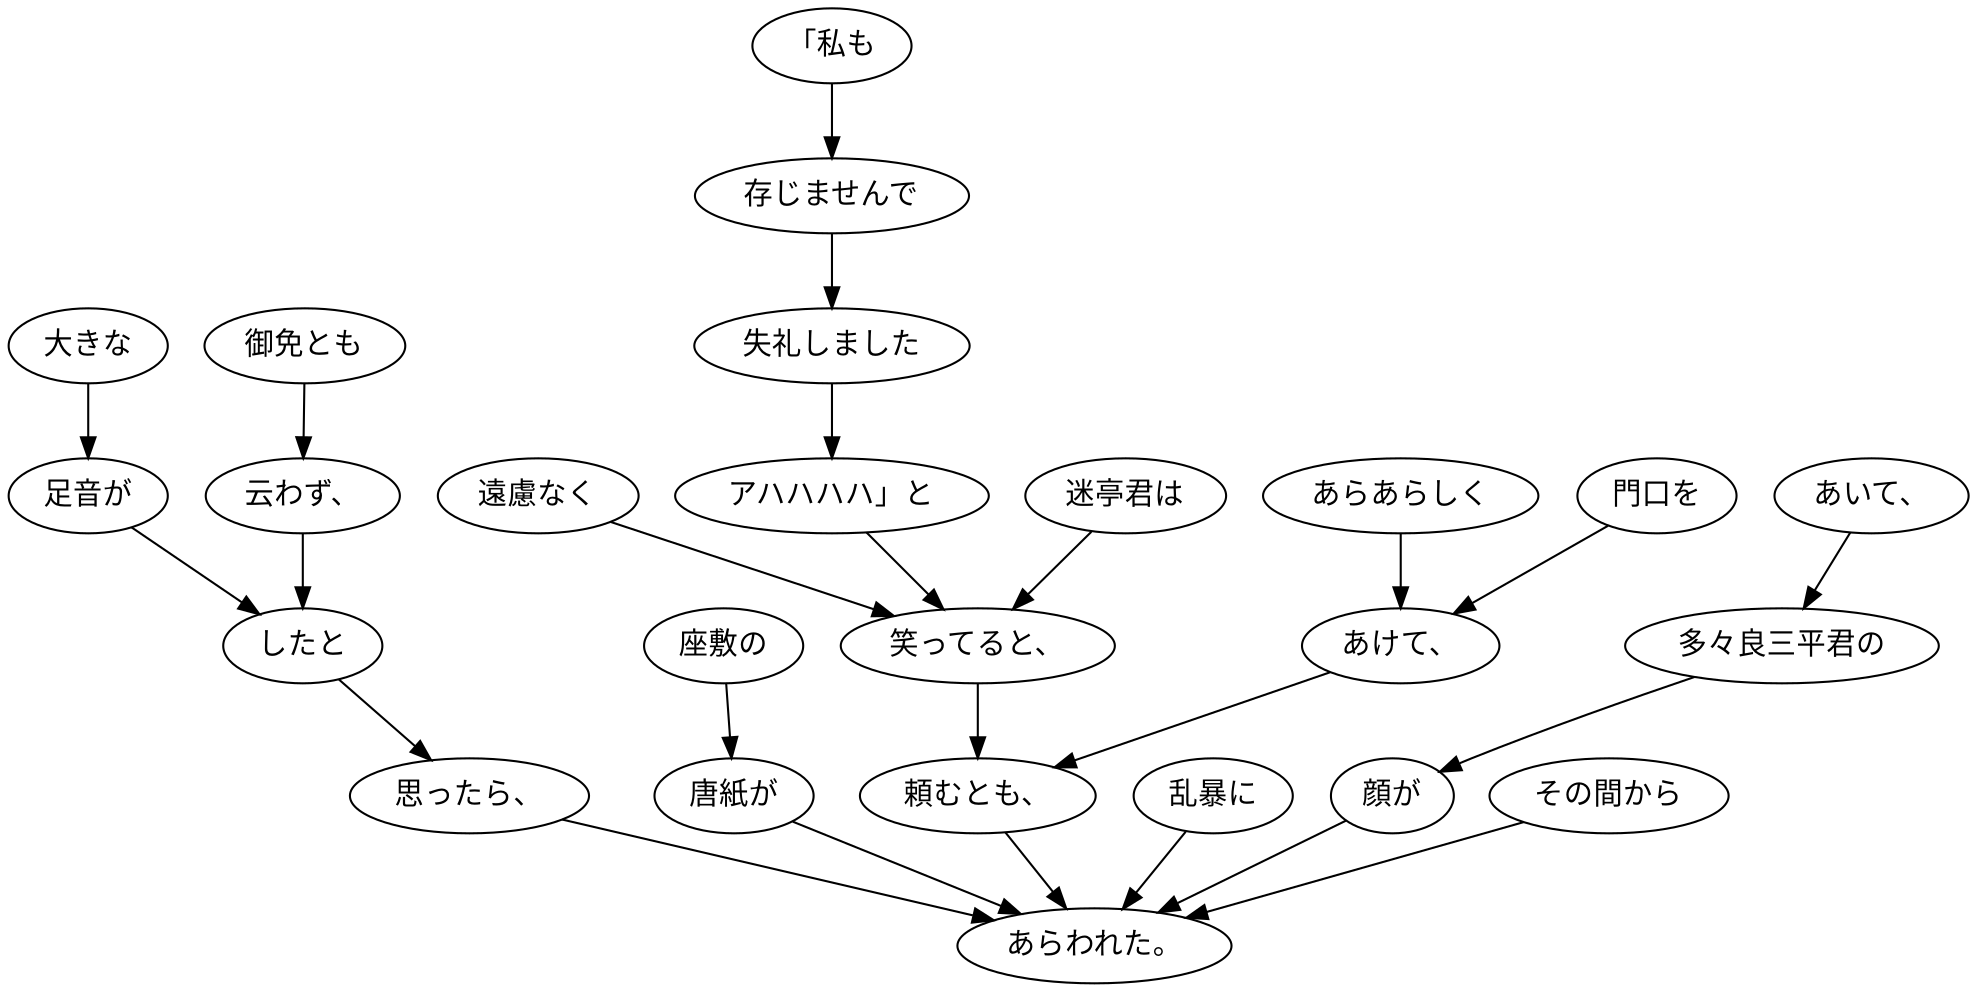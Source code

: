 digraph graph8933 {
	node0 [label="「私も"];
	node1 [label="存じませんで"];
	node2 [label="失礼しました"];
	node3 [label="アハハハハ」と"];
	node4 [label="迷亭君は"];
	node5 [label="遠慮なく"];
	node6 [label="笑ってると、"];
	node7 [label="門口を"];
	node8 [label="あらあらしく"];
	node9 [label="あけて、"];
	node10 [label="頼むとも、"];
	node11 [label="御免とも"];
	node12 [label="云わず、"];
	node13 [label="大きな"];
	node14 [label="足音が"];
	node15 [label="したと"];
	node16 [label="思ったら、"];
	node17 [label="座敷の"];
	node18 [label="唐紙が"];
	node19 [label="乱暴に"];
	node20 [label="あいて、"];
	node21 [label="多々良三平君の"];
	node22 [label="顔が"];
	node23 [label="その間から"];
	node24 [label="あらわれた。"];
	node0 -> node1;
	node1 -> node2;
	node2 -> node3;
	node3 -> node6;
	node4 -> node6;
	node5 -> node6;
	node6 -> node10;
	node7 -> node9;
	node8 -> node9;
	node9 -> node10;
	node10 -> node24;
	node11 -> node12;
	node12 -> node15;
	node13 -> node14;
	node14 -> node15;
	node15 -> node16;
	node16 -> node24;
	node17 -> node18;
	node18 -> node24;
	node19 -> node24;
	node20 -> node21;
	node21 -> node22;
	node22 -> node24;
	node23 -> node24;
}
